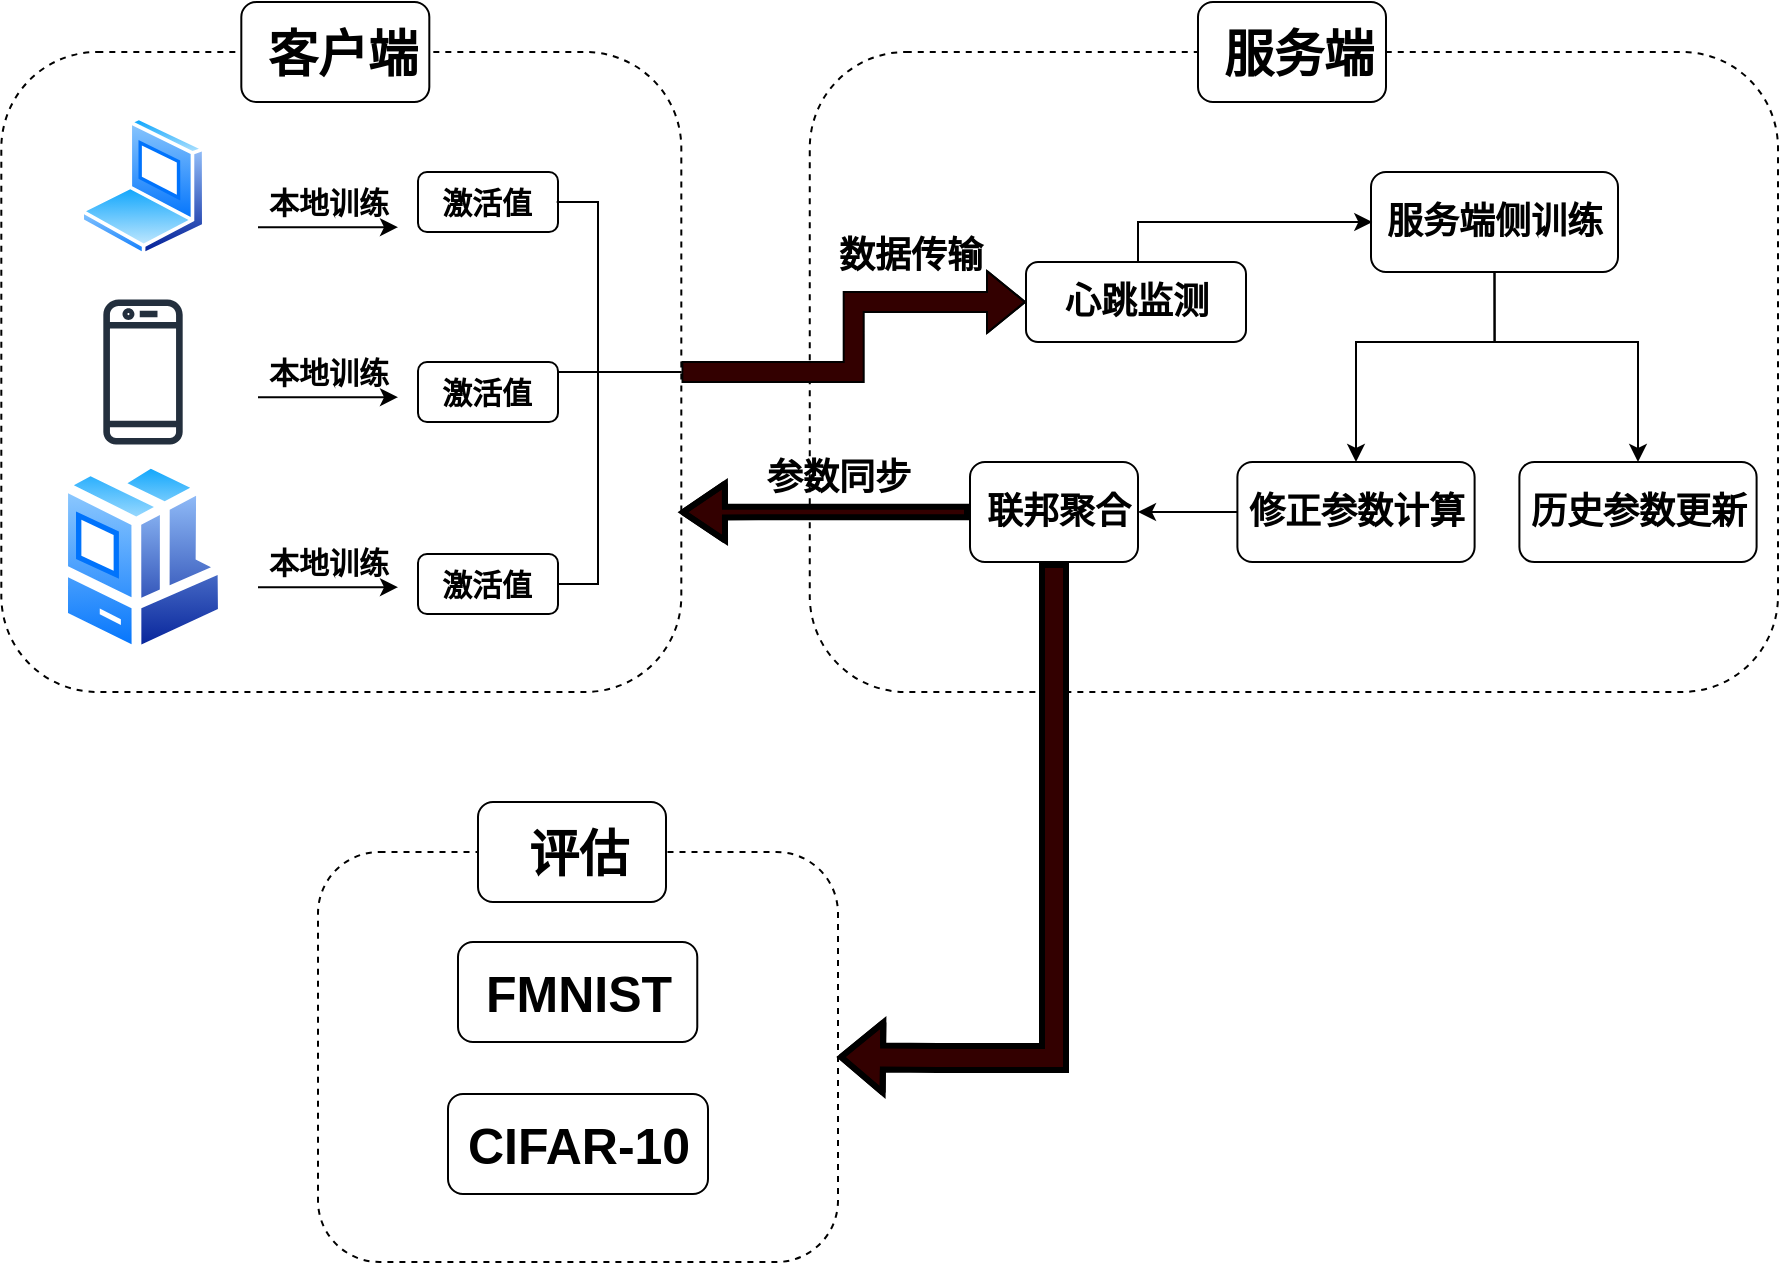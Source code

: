 <mxfile version="27.0.3">
  <diagram name="第 1 页" id="VJqGpHK_hBU0YjldIxZ_">
    <mxGraphModel dx="2193" dy="3058" grid="1" gridSize="10" guides="1" tooltips="1" connect="1" arrows="1" fold="1" page="1" pageScale="1" pageWidth="827" pageHeight="1169" math="0" shadow="0">
      <root>
        <mxCell id="0" />
        <mxCell id="1" parent="0" />
        <mxCell id="blgkgGkyqvTxpVyRCeMW-335" value="" style="rounded=1;whiteSpace=wrap;html=1;dashed=1;" parent="1" vertex="1">
          <mxGeometry x="195.88" y="-1155" width="484.12" height="320" as="geometry" />
        </mxCell>
        <mxCell id="blgkgGkyqvTxpVyRCeMW-338" style="edgeStyle=orthogonalEdgeStyle;rounded=0;orthogonalLoop=1;jettySize=auto;html=1;exitX=1;exitY=0.5;exitDx=0;exitDy=0;entryX=0;entryY=0.5;entryDx=0;entryDy=0;shape=flexArrow;fillColor=light-dark(#330000,#330000);" parent="1" source="blgkgGkyqvTxpVyRCeMW-333" target="blgkgGkyqvTxpVyRCeMW-287" edge="1">
          <mxGeometry relative="1" as="geometry">
            <Array as="points" />
          </mxGeometry>
        </mxCell>
        <mxCell id="blgkgGkyqvTxpVyRCeMW-333" value="" style="rounded=1;whiteSpace=wrap;html=1;dashed=1;" parent="1" vertex="1">
          <mxGeometry x="-208.34" y="-1155" width="340" height="320" as="geometry" />
        </mxCell>
        <mxCell id="blgkgGkyqvTxpVyRCeMW-289" value="" style="group" parent="1" vertex="1" connectable="0">
          <mxGeometry x="170" y="-975" width="200" height="75" as="geometry" />
        </mxCell>
        <mxCell id="blgkgGkyqvTxpVyRCeMW-285" value="" style="group" parent="blgkgGkyqvTxpVyRCeMW-289" vertex="1" connectable="0">
          <mxGeometry x="100" y="25" width="100" height="50" as="geometry" />
        </mxCell>
        <mxCell id="blgkgGkyqvTxpVyRCeMW-284" value="" style="rounded=1;whiteSpace=wrap;html=1;" parent="blgkgGkyqvTxpVyRCeMW-285" vertex="1">
          <mxGeometry x="6" width="84" height="50" as="geometry" />
        </mxCell>
        <mxCell id="blgkgGkyqvTxpVyRCeMW-250" value="&lt;span style=&quot;font-size: 18px;&quot;&gt;&lt;b&gt;联邦聚合&lt;/b&gt;&lt;/span&gt;" style="text;html=1;align=center;verticalAlign=middle;resizable=0;points=[];autosize=1;strokeColor=none;fillColor=none;fontFamily=Helvetica;fontSize=11;fontColor=default;labelBackgroundColor=default;" parent="blgkgGkyqvTxpVyRCeMW-285" vertex="1">
          <mxGeometry y="5" width="100" height="40" as="geometry" />
        </mxCell>
        <mxCell id="blgkgGkyqvTxpVyRCeMW-296" value="" style="image;aspect=fixed;perimeter=ellipsePerimeter;html=1;align=center;shadow=0;dashed=0;spacingTop=3;image=img/lib/active_directory/laptop_client.svg;" parent="1" vertex="1">
          <mxGeometry x="-169" y="-1122.86" width="63" height="70" as="geometry" />
        </mxCell>
        <mxCell id="blgkgGkyqvTxpVyRCeMW-297" value="" style="sketch=0;outlineConnect=0;fontColor=#232F3E;gradientColor=none;fillColor=#232F3D;strokeColor=none;dashed=0;verticalLabelPosition=bottom;verticalAlign=top;align=center;html=1;fontSize=12;fontStyle=0;aspect=fixed;pointerEvents=1;shape=mxgraph.aws4.mobile_client;" parent="1" vertex="1">
          <mxGeometry x="-157.34" y="-1032.74" width="39.68" height="75.48" as="geometry" />
        </mxCell>
        <mxCell id="blgkgGkyqvTxpVyRCeMW-298" value="" style="image;aspect=fixed;perimeter=ellipsePerimeter;html=1;align=center;shadow=0;dashed=0;spacingTop=3;image=img/lib/active_directory/workstation_client.svg;" parent="1" vertex="1">
          <mxGeometry x="-180" y="-952.26" width="85" height="100" as="geometry" />
        </mxCell>
        <mxCell id="blgkgGkyqvTxpVyRCeMW-306" value="" style="group" parent="1" vertex="1" connectable="0">
          <mxGeometry x="304.0" y="-1050" width="110" height="40" as="geometry" />
        </mxCell>
        <mxCell id="blgkgGkyqvTxpVyRCeMW-287" value="" style="rounded=1;whiteSpace=wrap;html=1;" parent="blgkgGkyqvTxpVyRCeMW-306" vertex="1">
          <mxGeometry width="110" height="40" as="geometry" />
        </mxCell>
        <mxCell id="blgkgGkyqvTxpVyRCeMW-288" value="&lt;span style=&quot;font-size: 18px;&quot;&gt;&lt;b&gt;心跳监测&lt;/b&gt;&lt;/span&gt;" style="text;html=1;align=center;verticalAlign=middle;resizable=0;points=[];autosize=1;strokeColor=none;fillColor=none;fontFamily=Helvetica;fontSize=11;fontColor=default;labelBackgroundColor=default;" parent="blgkgGkyqvTxpVyRCeMW-306" vertex="1">
          <mxGeometry x="5.0" width="100" height="40" as="geometry" />
        </mxCell>
        <mxCell id="blgkgGkyqvTxpVyRCeMW-310" value="" style="group" parent="1" vertex="1" connectable="0">
          <mxGeometry x="-85" y="-1095" width="80" height="30" as="geometry" />
        </mxCell>
        <mxCell id="blgkgGkyqvTxpVyRCeMW-308" value="" style="endArrow=classic;html=1;rounded=0;" parent="blgkgGkyqvTxpVyRCeMW-310" edge="1">
          <mxGeometry width="50" height="50" relative="1" as="geometry">
            <mxPoint x="5" y="27.6" as="sourcePoint" />
            <mxPoint x="75" y="27.6" as="targetPoint" />
          </mxGeometry>
        </mxCell>
        <mxCell id="blgkgGkyqvTxpVyRCeMW-309" value="&lt;b&gt;&lt;font style=&quot;font-size: 15px;&quot;&gt;本地训练&lt;/font&gt;&lt;/b&gt;" style="text;html=1;align=center;verticalAlign=middle;resizable=0;points=[];autosize=1;strokeColor=none;fillColor=none;" parent="blgkgGkyqvTxpVyRCeMW-310" vertex="1">
          <mxGeometry width="80" height="30" as="geometry" />
        </mxCell>
        <mxCell id="blgkgGkyqvTxpVyRCeMW-311" value="" style="group" parent="1" vertex="1" connectable="0">
          <mxGeometry x="-85" y="-1010" width="80" height="30" as="geometry" />
        </mxCell>
        <mxCell id="blgkgGkyqvTxpVyRCeMW-312" value="" style="endArrow=classic;html=1;rounded=0;" parent="blgkgGkyqvTxpVyRCeMW-311" edge="1">
          <mxGeometry width="50" height="50" relative="1" as="geometry">
            <mxPoint x="5" y="27.6" as="sourcePoint" />
            <mxPoint x="75" y="27.6" as="targetPoint" />
          </mxGeometry>
        </mxCell>
        <mxCell id="blgkgGkyqvTxpVyRCeMW-313" value="&lt;b&gt;&lt;font style=&quot;font-size: 15px;&quot;&gt;本地训练&lt;/font&gt;&lt;/b&gt;" style="text;html=1;align=center;verticalAlign=middle;resizable=0;points=[];autosize=1;strokeColor=none;fillColor=none;" parent="blgkgGkyqvTxpVyRCeMW-311" vertex="1">
          <mxGeometry width="80" height="30" as="geometry" />
        </mxCell>
        <mxCell id="blgkgGkyqvTxpVyRCeMW-314" value="" style="group" parent="1" vertex="1" connectable="0">
          <mxGeometry x="-85" y="-915" width="80" height="30" as="geometry" />
        </mxCell>
        <mxCell id="blgkgGkyqvTxpVyRCeMW-315" value="" style="endArrow=classic;html=1;rounded=0;" parent="blgkgGkyqvTxpVyRCeMW-314" edge="1">
          <mxGeometry width="50" height="50" relative="1" as="geometry">
            <mxPoint x="5" y="27.6" as="sourcePoint" />
            <mxPoint x="75" y="27.6" as="targetPoint" />
          </mxGeometry>
        </mxCell>
        <mxCell id="blgkgGkyqvTxpVyRCeMW-316" value="&lt;b&gt;&lt;font style=&quot;font-size: 15px;&quot;&gt;本地训练&lt;/font&gt;&lt;/b&gt;" style="text;html=1;align=center;verticalAlign=middle;resizable=0;points=[];autosize=1;strokeColor=none;fillColor=none;" parent="blgkgGkyqvTxpVyRCeMW-314" vertex="1">
          <mxGeometry width="80" height="30" as="geometry" />
        </mxCell>
        <mxCell id="blgkgGkyqvTxpVyRCeMW-317" value="" style="group" parent="1" vertex="1" connectable="0">
          <mxGeometry y="-1095" width="110" height="30" as="geometry" />
        </mxCell>
        <mxCell id="blgkgGkyqvTxpVyRCeMW-323" value="" style="group" parent="blgkgGkyqvTxpVyRCeMW-317" vertex="1" connectable="0">
          <mxGeometry x="-1" width="71" height="30" as="geometry" />
        </mxCell>
        <mxCell id="blgkgGkyqvTxpVyRCeMW-318" value="" style="rounded=1;whiteSpace=wrap;html=1;" parent="blgkgGkyqvTxpVyRCeMW-323" vertex="1">
          <mxGeometry x="1" width="70" height="30" as="geometry" />
        </mxCell>
        <mxCell id="blgkgGkyqvTxpVyRCeMW-319" value="&lt;b style=&quot;&quot;&gt;&lt;font style=&quot;font-size: 15px;&quot;&gt;激活值&lt;/font&gt;&lt;/b&gt;" style="text;html=1;align=center;verticalAlign=middle;resizable=0;points=[];autosize=1;strokeColor=none;fillColor=none;fontFamily=Helvetica;fontSize=11;fontColor=default;labelBackgroundColor=default;" parent="blgkgGkyqvTxpVyRCeMW-323" vertex="1">
          <mxGeometry width="70" height="30" as="geometry" />
        </mxCell>
        <mxCell id="blgkgGkyqvTxpVyRCeMW-325" value="" style="group" parent="1" vertex="1" connectable="0">
          <mxGeometry y="-1000" width="110" height="30" as="geometry" />
        </mxCell>
        <mxCell id="blgkgGkyqvTxpVyRCeMW-326" value="" style="group" parent="blgkgGkyqvTxpVyRCeMW-325" vertex="1" connectable="0">
          <mxGeometry x="-1" width="71" height="30" as="geometry" />
        </mxCell>
        <mxCell id="blgkgGkyqvTxpVyRCeMW-327" value="" style="rounded=1;whiteSpace=wrap;html=1;" parent="blgkgGkyqvTxpVyRCeMW-326" vertex="1">
          <mxGeometry x="1" width="70" height="30" as="geometry" />
        </mxCell>
        <mxCell id="blgkgGkyqvTxpVyRCeMW-328" value="&lt;b style=&quot;&quot;&gt;&lt;font style=&quot;font-size: 15px;&quot;&gt;激活值&lt;/font&gt;&lt;/b&gt;" style="text;html=1;align=center;verticalAlign=middle;resizable=0;points=[];autosize=1;strokeColor=none;fillColor=none;fontFamily=Helvetica;fontSize=11;fontColor=default;labelBackgroundColor=default;" parent="blgkgGkyqvTxpVyRCeMW-326" vertex="1">
          <mxGeometry width="70" height="30" as="geometry" />
        </mxCell>
        <mxCell id="blgkgGkyqvTxpVyRCeMW-329" value="" style="group" parent="1" vertex="1" connectable="0">
          <mxGeometry y="-904" width="110" height="30" as="geometry" />
        </mxCell>
        <mxCell id="blgkgGkyqvTxpVyRCeMW-330" value="" style="group" parent="blgkgGkyqvTxpVyRCeMW-329" vertex="1" connectable="0">
          <mxGeometry x="-1" width="71" height="30" as="geometry" />
        </mxCell>
        <mxCell id="blgkgGkyqvTxpVyRCeMW-331" value="" style="rounded=1;whiteSpace=wrap;html=1;" parent="blgkgGkyqvTxpVyRCeMW-330" vertex="1">
          <mxGeometry x="1" width="70" height="30" as="geometry" />
        </mxCell>
        <mxCell id="blgkgGkyqvTxpVyRCeMW-332" value="&lt;b style=&quot;&quot;&gt;&lt;font style=&quot;font-size: 15px;&quot;&gt;激活值&lt;/font&gt;&lt;/b&gt;" style="text;html=1;align=center;verticalAlign=middle;resizable=0;points=[];autosize=1;strokeColor=none;fillColor=none;fontFamily=Helvetica;fontSize=11;fontColor=default;labelBackgroundColor=default;" parent="blgkgGkyqvTxpVyRCeMW-330" vertex="1">
          <mxGeometry width="70" height="30" as="geometry" />
        </mxCell>
        <mxCell id="blgkgGkyqvTxpVyRCeMW-340" value="" style="group" parent="1" vertex="1" connectable="0">
          <mxGeometry x="470" y="-1095" width="133.25" height="50" as="geometry" />
        </mxCell>
        <mxCell id="blgkgGkyqvTxpVyRCeMW-341" value="" style="rounded=1;whiteSpace=wrap;html=1;" parent="blgkgGkyqvTxpVyRCeMW-340" vertex="1">
          <mxGeometry x="6.5" width="123.5" height="50" as="geometry" />
        </mxCell>
        <mxCell id="blgkgGkyqvTxpVyRCeMW-342" value="&lt;span style=&quot;font-size: 18px;&quot;&gt;&lt;b&gt;服务端侧训练&lt;/b&gt;&lt;/span&gt;" style="text;html=1;align=center;verticalAlign=middle;resizable=0;points=[];autosize=1;strokeColor=none;fillColor=none;fontFamily=Helvetica;fontSize=11;fontColor=default;labelBackgroundColor=default;" parent="blgkgGkyqvTxpVyRCeMW-340" vertex="1">
          <mxGeometry x="3.25" y="5" width="130" height="40" as="geometry" />
        </mxCell>
        <mxCell id="blgkgGkyqvTxpVyRCeMW-356" value="" style="group" parent="1" vertex="1" connectable="0">
          <mxGeometry x="-88.34" y="-1180" width="100" height="50" as="geometry" />
        </mxCell>
        <mxCell id="blgkgGkyqvTxpVyRCeMW-355" value="" style="rounded=1;whiteSpace=wrap;html=1;" parent="blgkgGkyqvTxpVyRCeMW-356" vertex="1">
          <mxGeometry width="94" height="50" as="geometry" />
        </mxCell>
        <mxCell id="blgkgGkyqvTxpVyRCeMW-351" value="&lt;b&gt;&lt;font style=&quot;font-size: 25px;&quot;&gt;客户端&lt;/font&gt;&lt;/b&gt;" style="text;html=1;align=center;verticalAlign=middle;resizable=0;points=[];autosize=1;strokeColor=none;fillColor=none;" parent="blgkgGkyqvTxpVyRCeMW-356" vertex="1">
          <mxGeometry y="5" width="100" height="40" as="geometry" />
        </mxCell>
        <mxCell id="blgkgGkyqvTxpVyRCeMW-357" value="" style="group" parent="1" vertex="1" connectable="0">
          <mxGeometry x="390" y="-1180" width="100" height="50" as="geometry" />
        </mxCell>
        <mxCell id="blgkgGkyqvTxpVyRCeMW-358" value="" style="rounded=1;whiteSpace=wrap;html=1;" parent="blgkgGkyqvTxpVyRCeMW-357" vertex="1">
          <mxGeometry width="94" height="50" as="geometry" />
        </mxCell>
        <mxCell id="blgkgGkyqvTxpVyRCeMW-359" value="&lt;b&gt;&lt;font style=&quot;font-size: 25px;&quot;&gt;服务端&lt;/font&gt;&lt;/b&gt;" style="text;html=1;align=center;verticalAlign=middle;resizable=0;points=[];autosize=1;strokeColor=none;fillColor=none;" parent="blgkgGkyqvTxpVyRCeMW-357" vertex="1">
          <mxGeometry y="5" width="100" height="40" as="geometry" />
        </mxCell>
        <mxCell id="blgkgGkyqvTxpVyRCeMW-360" style="rounded=0;orthogonalLoop=1;jettySize=auto;html=1;entryX=1;entryY=0.5;entryDx=0;entryDy=0;exitX=1.005;exitY=0.499;exitDx=0;exitDy=0;exitPerimeter=0;edgeStyle=orthogonalEdgeStyle;endArrow=none;startFill=0;" parent="1" source="blgkgGkyqvTxpVyRCeMW-319" target="blgkgGkyqvTxpVyRCeMW-333" edge="1">
          <mxGeometry relative="1" as="geometry">
            <Array as="points">
              <mxPoint x="90" y="-1080" />
              <mxPoint x="90" y="-995" />
            </Array>
          </mxGeometry>
        </mxCell>
        <mxCell id="blgkgGkyqvTxpVyRCeMW-363" style="rounded=0;orthogonalLoop=1;jettySize=auto;html=1;entryX=1;entryY=0.5;entryDx=0;entryDy=0;exitX=1;exitY=0.5;exitDx=0;exitDy=0;edgeStyle=orthogonalEdgeStyle;endArrow=none;startFill=0;" parent="1" source="blgkgGkyqvTxpVyRCeMW-327" target="blgkgGkyqvTxpVyRCeMW-333" edge="1">
          <mxGeometry relative="1" as="geometry">
            <Array as="points">
              <mxPoint x="70" y="-995" />
            </Array>
          </mxGeometry>
        </mxCell>
        <mxCell id="blgkgGkyqvTxpVyRCeMW-362" style="rounded=0;orthogonalLoop=1;jettySize=auto;html=1;entryX=1;entryY=0.5;entryDx=0;entryDy=0;exitX=1;exitY=0.5;exitDx=0;exitDy=0;edgeStyle=orthogonalEdgeStyle;endArrow=none;startFill=0;" parent="1" source="blgkgGkyqvTxpVyRCeMW-331" target="blgkgGkyqvTxpVyRCeMW-333" edge="1">
          <mxGeometry relative="1" as="geometry">
            <mxPoint x="130" y="-990" as="targetPoint" />
            <mxPoint x="50" y="-910" as="sourcePoint" />
            <Array as="points">
              <mxPoint x="90" y="-889" />
              <mxPoint x="90" y="-995" />
            </Array>
          </mxGeometry>
        </mxCell>
        <mxCell id="blgkgGkyqvTxpVyRCeMW-364" style="edgeStyle=orthogonalEdgeStyle;rounded=0;orthogonalLoop=1;jettySize=auto;html=1;exitX=0.5;exitY=0;exitDx=0;exitDy=0;entryX=0.03;entryY=0.5;entryDx=0;entryDy=0;entryPerimeter=0;" parent="1" source="blgkgGkyqvTxpVyRCeMW-287" target="blgkgGkyqvTxpVyRCeMW-342" edge="1">
          <mxGeometry relative="1" as="geometry">
            <Array as="points">
              <mxPoint x="360" y="-1050" />
              <mxPoint x="360" y="-1070" />
            </Array>
          </mxGeometry>
        </mxCell>
        <mxCell id="blgkgGkyqvTxpVyRCeMW-292" value="" style="group" parent="1" vertex="1" connectable="0">
          <mxGeometry x="404" y="-950" width="130" height="50" as="geometry" />
        </mxCell>
        <mxCell id="blgkgGkyqvTxpVyRCeMW-290" value="" style="rounded=1;whiteSpace=wrap;html=1;" parent="blgkgGkyqvTxpVyRCeMW-292" vertex="1">
          <mxGeometry x="5.7" width="118.6" height="50" as="geometry" />
        </mxCell>
        <mxCell id="blgkgGkyqvTxpVyRCeMW-291" value="&lt;span style=&quot;font-size: 18px;&quot;&gt;&lt;b&gt;修正参数计算&lt;/b&gt;&lt;/span&gt;" style="text;html=1;align=center;verticalAlign=middle;resizable=0;points=[];autosize=1;strokeColor=none;fillColor=none;fontFamily=Helvetica;fontSize=11;fontColor=default;labelBackgroundColor=default;" parent="blgkgGkyqvTxpVyRCeMW-292" vertex="1">
          <mxGeometry y="5" width="130" height="40" as="geometry" />
        </mxCell>
        <mxCell id="blgkgGkyqvTxpVyRCeMW-366" style="edgeStyle=orthogonalEdgeStyle;rounded=0;orthogonalLoop=1;jettySize=auto;html=1;entryX=0.5;entryY=0;entryDx=0;entryDy=0;exitX=0.5;exitY=1;exitDx=0;exitDy=0;" parent="1" source="blgkgGkyqvTxpVyRCeMW-341" target="blgkgGkyqvTxpVyRCeMW-290" edge="1">
          <mxGeometry relative="1" as="geometry">
            <mxPoint x="538" y="-1070" as="sourcePoint" />
            <Array as="points">
              <mxPoint x="538" y="-1010" />
              <mxPoint x="469" y="-1010" />
            </Array>
          </mxGeometry>
        </mxCell>
        <mxCell id="blgkgGkyqvTxpVyRCeMW-368" style="edgeStyle=orthogonalEdgeStyle;rounded=0;orthogonalLoop=1;jettySize=auto;html=1;exitX=0;exitY=0.5;exitDx=0;exitDy=0;entryX=1;entryY=0.5;entryDx=0;entryDy=0;" parent="1" source="blgkgGkyqvTxpVyRCeMW-290" target="blgkgGkyqvTxpVyRCeMW-284" edge="1">
          <mxGeometry relative="1" as="geometry">
            <Array as="points">
              <mxPoint x="380" y="-925" />
              <mxPoint x="380" y="-925" />
            </Array>
          </mxGeometry>
        </mxCell>
        <mxCell id="blgkgGkyqvTxpVyRCeMW-369" value="" style="group" parent="1" vertex="1" connectable="0">
          <mxGeometry x="545" y="-950" width="130" height="50" as="geometry" />
        </mxCell>
        <mxCell id="blgkgGkyqvTxpVyRCeMW-370" value="" style="rounded=1;whiteSpace=wrap;html=1;" parent="blgkgGkyqvTxpVyRCeMW-369" vertex="1">
          <mxGeometry x="5.7" width="118.6" height="50" as="geometry" />
        </mxCell>
        <mxCell id="blgkgGkyqvTxpVyRCeMW-371" value="&lt;span style=&quot;font-size: 18px;&quot;&gt;&lt;b&gt;历史参数更新&lt;/b&gt;&lt;/span&gt;" style="text;html=1;align=center;verticalAlign=middle;resizable=0;points=[];autosize=1;strokeColor=none;fillColor=none;fontFamily=Helvetica;fontSize=11;fontColor=default;labelBackgroundColor=default;" parent="blgkgGkyqvTxpVyRCeMW-369" vertex="1">
          <mxGeometry y="5" width="130" height="40" as="geometry" />
        </mxCell>
        <mxCell id="blgkgGkyqvTxpVyRCeMW-372" style="edgeStyle=orthogonalEdgeStyle;rounded=0;orthogonalLoop=1;jettySize=auto;html=1;entryX=0.5;entryY=0;entryDx=0;entryDy=0;exitX=0.5;exitY=1;exitDx=0;exitDy=0;" parent="1" source="blgkgGkyqvTxpVyRCeMW-341" target="blgkgGkyqvTxpVyRCeMW-370" edge="1">
          <mxGeometry relative="1" as="geometry">
            <mxPoint x="538" y="-1070" as="sourcePoint" />
            <Array as="points">
              <mxPoint x="538" y="-1010" />
              <mxPoint x="610" y="-1010" />
            </Array>
          </mxGeometry>
        </mxCell>
        <mxCell id="blgkgGkyqvTxpVyRCeMW-377" style="edgeStyle=orthogonalEdgeStyle;rounded=0;orthogonalLoop=1;jettySize=auto;html=1;entryX=0.998;entryY=0.719;entryDx=0;entryDy=0;entryPerimeter=0;shape=flexArrow;fillColor=light-dark(#330000,#330000);exitX=0;exitY=0.5;exitDx=0;exitDy=0;width=3.333;endSize=6;strokeWidth=3;" parent="1" source="blgkgGkyqvTxpVyRCeMW-284" target="blgkgGkyqvTxpVyRCeMW-333" edge="1">
          <mxGeometry relative="1" as="geometry">
            <Array as="points">
              <mxPoint x="170" y="-925" />
              <mxPoint x="170" y="-925" />
            </Array>
          </mxGeometry>
        </mxCell>
        <mxCell id="blgkgGkyqvTxpVyRCeMW-378" value="" style="rounded=1;whiteSpace=wrap;html=1;dashed=1;" parent="1" vertex="1">
          <mxGeometry x="-50" y="-755" width="260" height="205" as="geometry" />
        </mxCell>
        <mxCell id="blgkgGkyqvTxpVyRCeMW-403" value="" style="group" parent="1" vertex="1" connectable="0">
          <mxGeometry x="30" y="-780" width="100" height="50" as="geometry" />
        </mxCell>
        <mxCell id="blgkgGkyqvTxpVyRCeMW-404" value="" style="rounded=1;whiteSpace=wrap;html=1;" parent="blgkgGkyqvTxpVyRCeMW-403" vertex="1">
          <mxGeometry width="94" height="50" as="geometry" />
        </mxCell>
        <mxCell id="blgkgGkyqvTxpVyRCeMW-405" value="&lt;span style=&quot;font-size: 25px;&quot;&gt;&lt;b&gt;评估&lt;/b&gt;&lt;/span&gt;" style="text;html=1;align=center;verticalAlign=middle;resizable=0;points=[];autosize=1;strokeColor=none;fillColor=none;" parent="blgkgGkyqvTxpVyRCeMW-403" vertex="1">
          <mxGeometry x="15" y="5" width="70" height="40" as="geometry" />
        </mxCell>
        <mxCell id="blgkgGkyqvTxpVyRCeMW-411" style="edgeStyle=orthogonalEdgeStyle;rounded=0;orthogonalLoop=1;jettySize=auto;html=1;exitX=0.5;exitY=1;exitDx=0;exitDy=0;entryX=1;entryY=0.5;entryDx=0;entryDy=0;shape=flexArrow;strokeWidth=3;fillColor=light-dark(#330000,#330000);" parent="1" source="blgkgGkyqvTxpVyRCeMW-284" target="blgkgGkyqvTxpVyRCeMW-378" edge="1">
          <mxGeometry relative="1" as="geometry">
            <Array as="points">
              <mxPoint x="318" y="-652" />
              <mxPoint x="260" y="-652" />
            </Array>
          </mxGeometry>
        </mxCell>
        <mxCell id="blgkgGkyqvTxpVyRCeMW-412" value="" style="group" parent="1" vertex="1" connectable="0">
          <mxGeometry x="20" y="-710" width="140" height="50" as="geometry" />
        </mxCell>
        <mxCell id="blgkgGkyqvTxpVyRCeMW-413" value="" style="rounded=1;whiteSpace=wrap;html=1;" parent="blgkgGkyqvTxpVyRCeMW-412" vertex="1">
          <mxGeometry width="119.636" height="50" as="geometry" />
        </mxCell>
        <mxCell id="blgkgGkyqvTxpVyRCeMW-414" value="&lt;span style=&quot;font-size: 25px;&quot;&gt;&lt;b&gt;FMNIST&lt;/b&gt;&lt;/span&gt;" style="text;html=1;align=center;verticalAlign=middle;resizable=0;points=[];autosize=1;strokeColor=none;fillColor=none;" parent="blgkgGkyqvTxpVyRCeMW-412" vertex="1">
          <mxGeometry x="0.003" y="5" width="120" height="40" as="geometry" />
        </mxCell>
        <mxCell id="blgkgGkyqvTxpVyRCeMW-415" value="" style="group" parent="1" vertex="1" connectable="0">
          <mxGeometry x="15" y="-634" width="130" height="50" as="geometry" />
        </mxCell>
        <mxCell id="blgkgGkyqvTxpVyRCeMW-416" value="" style="rounded=1;whiteSpace=wrap;html=1;" parent="blgkgGkyqvTxpVyRCeMW-415" vertex="1">
          <mxGeometry width="130" height="50" as="geometry" />
        </mxCell>
        <mxCell id="blgkgGkyqvTxpVyRCeMW-417" value="&lt;span style=&quot;font-size: 25px;&quot;&gt;&lt;b&gt;CIFAR-10&lt;/b&gt;&lt;/span&gt;" style="text;html=1;align=center;verticalAlign=middle;resizable=0;points=[];autosize=1;strokeColor=none;fillColor=none;" parent="blgkgGkyqvTxpVyRCeMW-415" vertex="1">
          <mxGeometry y="5" width="130" height="40" as="geometry" />
        </mxCell>
        <mxCell id="blgkgGkyqvTxpVyRCeMW-418" value="&lt;b&gt;&lt;font style=&quot;font-size: 18px;&quot;&gt;参数同步&lt;/font&gt;&lt;/b&gt;" style="text;html=1;align=center;verticalAlign=middle;resizable=0;points=[];autosize=1;strokeColor=none;fillColor=none;" parent="1" vertex="1">
          <mxGeometry x="160" y="-962.26" width="100" height="40" as="geometry" />
        </mxCell>
        <mxCell id="blgkgGkyqvTxpVyRCeMW-419" value="&lt;b&gt;&lt;font style=&quot;font-size: 18px;&quot;&gt;数据传输&lt;/font&gt;&lt;/b&gt;" style="text;html=1;align=center;verticalAlign=middle;resizable=0;points=[];autosize=1;strokeColor=none;fillColor=none;" parent="1" vertex="1">
          <mxGeometry x="195.88" y="-1072.74" width="100" height="40" as="geometry" />
        </mxCell>
      </root>
    </mxGraphModel>
  </diagram>
</mxfile>
